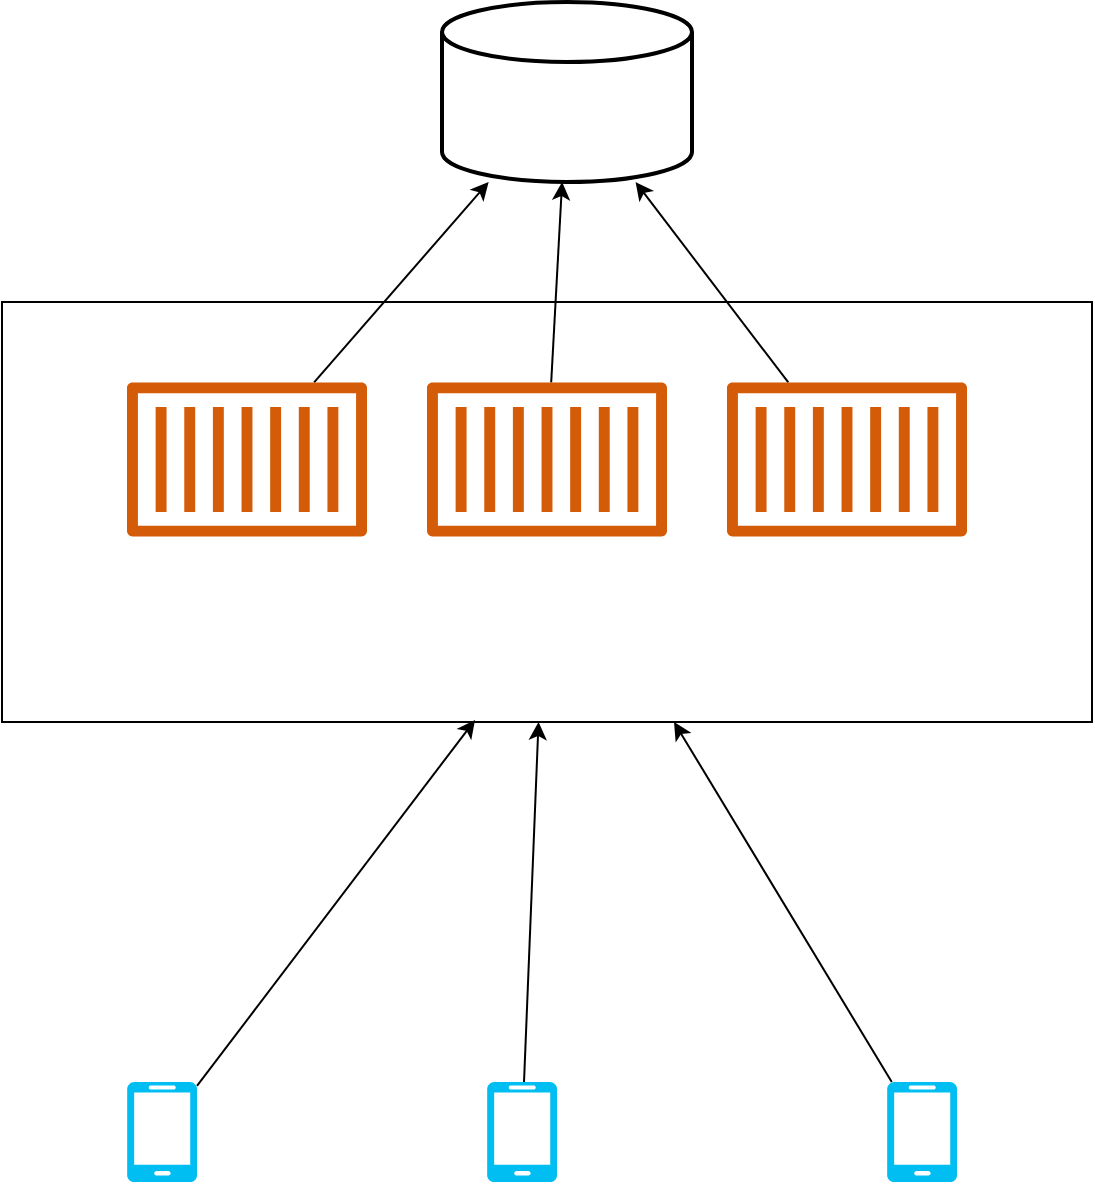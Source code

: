 <mxfile>
    <diagram id="lZeyi6Va3kGheQO_N0Hy" name="Page-1">
        <mxGraphModel dx="1130" dy="769" grid="1" gridSize="10" guides="1" tooltips="1" connect="1" arrows="1" fold="1" page="1" pageScale="1" pageWidth="850" pageHeight="1100" math="0" shadow="0">
            <root>
                <mxCell id="0"/>
                <mxCell id="1" parent="0"/>
                <mxCell id="9" style="edgeStyle=none;html=1;fontColor=#FFFFFF;" edge="1" parent="1" source="3" target="8">
                    <mxGeometry relative="1" as="geometry"/>
                </mxCell>
                <mxCell id="3" value="&lt;font color=&quot;#ffffff&quot;&gt;API &lt;br&gt;Java (Spring Boot&lt;br&gt;&lt;/font&gt;" style="sketch=0;outlineConnect=0;fontColor=#232F3E;gradientColor=none;fillColor=#D45B07;strokeColor=none;dashed=0;verticalLabelPosition=bottom;verticalAlign=top;align=center;html=1;fontSize=12;fontStyle=0;aspect=fixed;pointerEvents=1;shape=mxgraph.aws4.container_1;" vertex="1" parent="1">
                    <mxGeometry x="162.5" y="220" width="120" height="77.5" as="geometry"/>
                </mxCell>
                <mxCell id="10" style="edgeStyle=none;html=1;fontColor=#FFFFFF;" edge="1" parent="1" source="4" target="8">
                    <mxGeometry relative="1" as="geometry"/>
                </mxCell>
                <mxCell id="4" value="&lt;font color=&quot;#ffffff&quot;&gt;API &lt;br&gt;Java (Spring Boot&lt;br&gt;&lt;/font&gt;" style="sketch=0;outlineConnect=0;fontColor=#232F3E;gradientColor=none;fillColor=#D45B07;strokeColor=none;dashed=0;verticalLabelPosition=bottom;verticalAlign=top;align=center;html=1;fontSize=12;fontStyle=0;aspect=fixed;pointerEvents=1;shape=mxgraph.aws4.container_1;" vertex="1" parent="1">
                    <mxGeometry x="312.5" y="220" width="120" height="77.5" as="geometry"/>
                </mxCell>
                <mxCell id="11" style="edgeStyle=none;html=1;fontColor=#FFFFFF;" edge="1" parent="1" source="5" target="8">
                    <mxGeometry relative="1" as="geometry"/>
                </mxCell>
                <mxCell id="5" value="&lt;font color=&quot;#ffffff&quot;&gt;API &lt;br&gt;Java (Spring Boot&lt;br&gt;&lt;/font&gt;" style="sketch=0;outlineConnect=0;fontColor=#232F3E;gradientColor=none;fillColor=#D45B07;strokeColor=none;dashed=0;verticalLabelPosition=bottom;verticalAlign=top;align=center;html=1;fontSize=12;fontStyle=0;aspect=fixed;pointerEvents=1;shape=mxgraph.aws4.container_1;" vertex="1" parent="1">
                    <mxGeometry x="462.5" y="220" width="120" height="77.5" as="geometry"/>
                </mxCell>
                <mxCell id="7" value="Load Balancer" style="whiteSpace=wrap;html=1;fontColor=#FFFFFF;fillColor=none;verticalAlign=bottom;fontSize=19;" vertex="1" parent="1">
                    <mxGeometry x="100" y="180" width="545" height="210" as="geometry"/>
                </mxCell>
                <mxCell id="8" value="PostgreSQL" style="strokeWidth=2;html=1;shape=mxgraph.flowchart.database;whiteSpace=wrap;sketch=0;fontColor=#FFFFFF;fillColor=none;" vertex="1" parent="1">
                    <mxGeometry x="320" y="30" width="125" height="90" as="geometry"/>
                </mxCell>
                <mxCell id="14" style="edgeStyle=none;html=1;entryX=0.434;entryY=0.995;entryDx=0;entryDy=0;entryPerimeter=0;fontColor=#FFFFFF;" edge="1" parent="1" source="12" target="7">
                    <mxGeometry relative="1" as="geometry"/>
                </mxCell>
                <mxCell id="12" value="" style="verticalLabelPosition=bottom;html=1;verticalAlign=top;align=center;strokeColor=none;fillColor=#00BEF2;shape=mxgraph.azure.mobile;pointerEvents=1;sketch=0;fontColor=#FFFFFF;fontStyle=1" vertex="1" parent="1">
                    <mxGeometry x="162.5" y="570" width="35" height="50" as="geometry"/>
                </mxCell>
                <mxCell id="17" style="edgeStyle=none;html=1;fontColor=#FFFFFF;" edge="1" parent="1" source="15" target="7">
                    <mxGeometry relative="1" as="geometry"/>
                </mxCell>
                <mxCell id="15" value="" style="verticalLabelPosition=bottom;html=1;verticalAlign=top;align=center;strokeColor=none;fillColor=#00BEF2;shape=mxgraph.azure.mobile;pointerEvents=1;sketch=0;fontColor=#FFFFFF;fontStyle=1" vertex="1" parent="1">
                    <mxGeometry x="342.5" y="570" width="35" height="50" as="geometry"/>
                </mxCell>
                <mxCell id="18" style="edgeStyle=none;html=1;fontColor=#FFFFFF;" edge="1" parent="1" source="16" target="7">
                    <mxGeometry relative="1" as="geometry"/>
                </mxCell>
                <mxCell id="16" value="" style="verticalLabelPosition=bottom;html=1;verticalAlign=top;align=center;strokeColor=none;fillColor=#00BEF2;shape=mxgraph.azure.mobile;pointerEvents=1;sketch=0;fontColor=#FFFFFF;fontStyle=1" vertex="1" parent="1">
                    <mxGeometry x="542.5" y="570" width="35" height="50" as="geometry"/>
                </mxCell>
            </root>
        </mxGraphModel>
    </diagram>
</mxfile>
